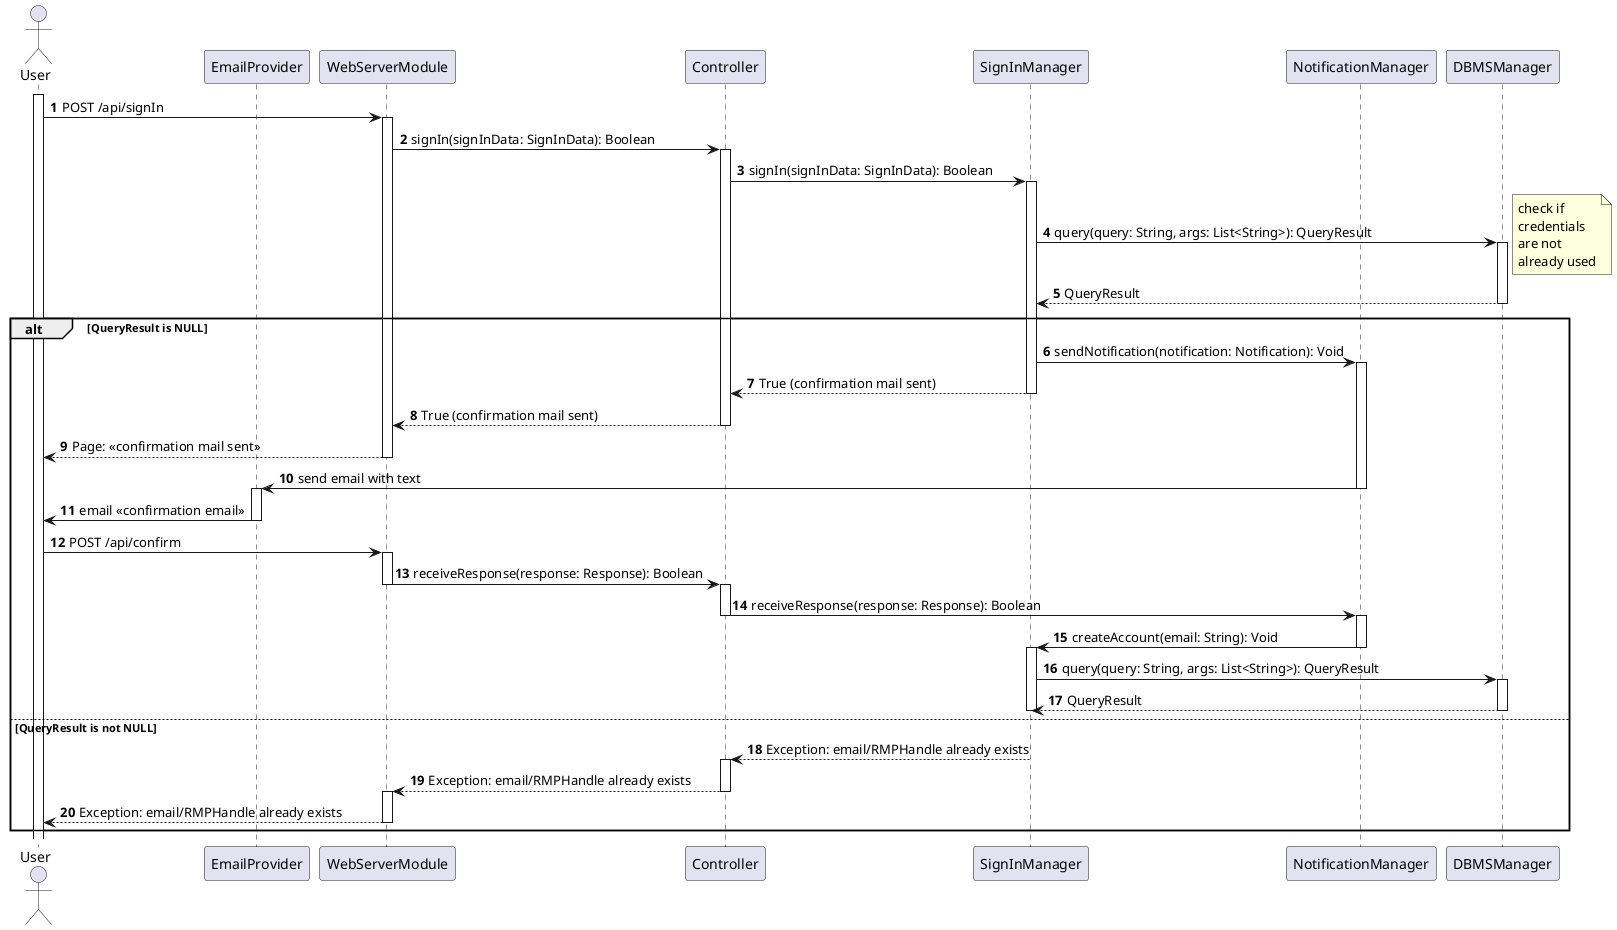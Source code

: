 @startuml

autonumber

actor User as U
participant EmailProvider as EP
participant WebServerModule as WS
participant Controller as C
participant SignInManager as SIM
participant NotificationManager as NM
participant DBMSManager as DBMSM

activate U
U -> WS: POST /api/signIn
activate WS
WS -> C: signIn(signInData: SignInData): Boolean
activate C
C -> SIM: signIn(signInData: SignInData): Boolean
activate SIM
SIM -> DBMSM: query(query: String, args: List<String>): QueryResult
note right
    check if 
    credentials
    are not 
    already used
end note
activate DBMSM
DBMSM --> SIM: QueryResult
deactivate DBMSM
alt QueryResult is NULL
    SIM -> NM: sendNotification(notification: Notification): Void
    activate NM
    SIM --> C: True (confirmation mail sent)
    deactivate SIM
    C --> WS: True (confirmation mail sent)
    deactivate C
    WS --> U: Page: <<confirmation mail sent>>
    deactivate WS
    NM -> EP: send email with text
    deactivate NM
    activate EP
    EP -> U: email <<confirmation email>>
    deactivate EP
    U -> WS: POST /api/confirm
    activate WS
    WS -> C: receiveResponse(response: Response): Boolean
    deactivate WS
    activate C
    C -> NM: receiveResponse(response: Response): Boolean
    deactivate C
    activate NM
    NM -> SIM: createAccount(email: String): Void
    deactivate NM
    activate SIM
    SIM -> DBMSM: query(query: String, args: List<String>): QueryResult
    activate DBMSM
    DBMSM --> SIM: QueryResult
    deactivate DBMSM
    deactivate SIM
else QueryResult is not NULL
    SIM --> C: Exception: email/RMPHandle already exists
    activate C
    C --> WS: Exception: email/RMPHandle already exists
    deactivate C
    activate WS
    WS --> U: Exception: email/RMPHandle already exists
    deactivate WS
end

@enduml